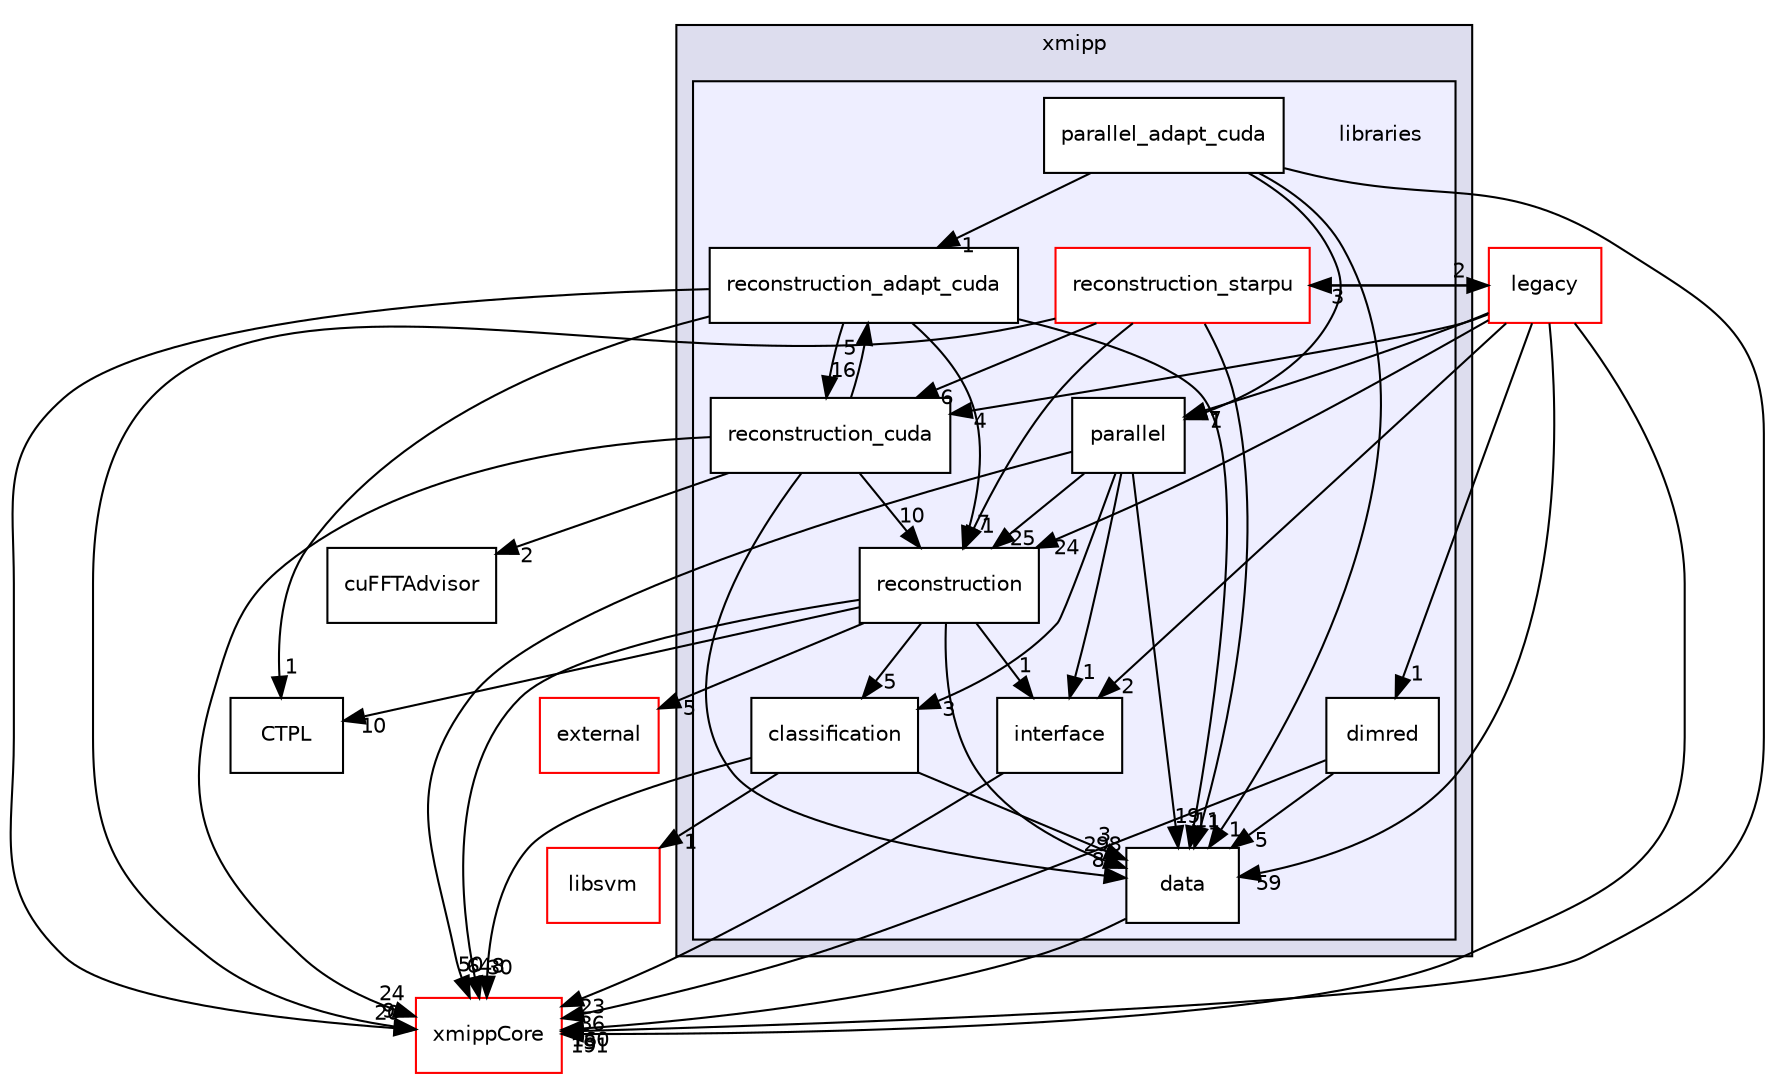 digraph "xmipp/libraries" {
  compound=true
  node [ fontsize="10", fontname="Helvetica"];
  edge [ labelfontsize="10", labelfontname="Helvetica"];
  subgraph clusterdir_5bce755d3f27cf36e7d1a940cfd4182d {
    graph [ bgcolor="#ddddee", pencolor="black", label="xmipp" fontname="Helvetica", fontsize="10", URL="dir_5bce755d3f27cf36e7d1a940cfd4182d.html"]
  subgraph clusterdir_29dba3f3840f20df3b04d1972e99046b {
    graph [ bgcolor="#eeeeff", pencolor="black", label="" URL="dir_29dba3f3840f20df3b04d1972e99046b.html"];
    dir_29dba3f3840f20df3b04d1972e99046b [shape=plaintext label="libraries"];
    dir_95562b3d6d8bfa75d238a2adf460b4f3 [shape=box label="classification" color="black" fillcolor="white" style="filled" URL="dir_95562b3d6d8bfa75d238a2adf460b4f3.html"];
    dir_02b15c2011e26cf58f557fc966b9a0d4 [shape=box label="data" color="black" fillcolor="white" style="filled" URL="dir_02b15c2011e26cf58f557fc966b9a0d4.html"];
    dir_6789bf067fab66211ed3075d811d2417 [shape=box label="dimred" color="black" fillcolor="white" style="filled" URL="dir_6789bf067fab66211ed3075d811d2417.html"];
    dir_5218c976bf92c8785e4f4d411bbf7632 [shape=box label="interface" color="black" fillcolor="white" style="filled" URL="dir_5218c976bf92c8785e4f4d411bbf7632.html"];
    dir_46b3675f3ad7ecb351d1cf152eea4478 [shape=box label="parallel" color="black" fillcolor="white" style="filled" URL="dir_46b3675f3ad7ecb351d1cf152eea4478.html"];
    dir_0a004b1ff196579868965f8c27abcb7b [shape=box label="parallel_adapt_cuda" color="black" fillcolor="white" style="filled" URL="dir_0a004b1ff196579868965f8c27abcb7b.html"];
    dir_28683db7d591bb6aab1650ae2c6e488e [shape=box label="reconstruction" color="black" fillcolor="white" style="filled" URL="dir_28683db7d591bb6aab1650ae2c6e488e.html"];
    dir_a92d463e74dcb5f701e89aef39f8d292 [shape=box label="reconstruction_adapt_cuda" color="black" fillcolor="white" style="filled" URL="dir_a92d463e74dcb5f701e89aef39f8d292.html"];
    dir_24a57299b5841ef541d8250a7552ffe2 [shape=box label="reconstruction_cuda" color="black" fillcolor="white" style="filled" URL="dir_24a57299b5841ef541d8250a7552ffe2.html"];
    dir_6b129a60ca9bd264678b4ace681dc7e5 [shape=box label="reconstruction_starpu" color="red" fillcolor="white" style="filled" URL="dir_6b129a60ca9bd264678b4ace681dc7e5.html"];
  }
  }
  dir_06e155fcbef357b7be77bd7aa81899e6 [shape=box label="cuFFTAdvisor" URL="dir_06e155fcbef357b7be77bd7aa81899e6.html"];
  dir_5ee8c3a986de9cbc18000e453191b32c [shape=box label="legacy" fillcolor="white" style="filled" color="red" URL="dir_5ee8c3a986de9cbc18000e453191b32c.html"];
  dir_bb543fed828418348393767a8630fc17 [shape=box label="external" fillcolor="white" style="filled" color="red" URL="dir_bb543fed828418348393767a8630fc17.html"];
  dir_c08c9061cc7872941f9641f7df432896 [shape=box label="libsvm" fillcolor="white" style="filled" color="red" URL="dir_c08c9061cc7872941f9641f7df432896.html"];
  dir_ce4d0d8fc85c2c70612466225bfce71d [shape=box label="xmippCore" fillcolor="white" style="filled" color="red" URL="dir_ce4d0d8fc85c2c70612466225bfce71d.html"];
  dir_0a0d6a71ee549d3a654215eb2a5f2420 [shape=box label="CTPL" URL="dir_0a0d6a71ee549d3a654215eb2a5f2420.html"];
  dir_02b15c2011e26cf58f557fc966b9a0d4->dir_ce4d0d8fc85c2c70612466225bfce71d [headlabel="160", labeldistance=1.5 headhref="dir_000095_000242.html"];
  dir_6b129a60ca9bd264678b4ace681dc7e5->dir_02b15c2011e26cf58f557fc966b9a0d4 [headlabel="1", labeldistance=1.5 headhref="dir_000313_000095.html"];
  dir_6b129a60ca9bd264678b4ace681dc7e5->dir_24a57299b5841ef541d8250a7552ffe2 [headlabel="6", labeldistance=1.5 headhref="dir_000313_000308.html"];
  dir_6b129a60ca9bd264678b4ace681dc7e5->dir_5ee8c3a986de9cbc18000e453191b32c [headlabel="2", labeldistance=1.5 headhref="dir_000313_000251.html"];
  dir_6b129a60ca9bd264678b4ace681dc7e5->dir_ce4d0d8fc85c2c70612466225bfce71d [headlabel="9", labeldistance=1.5 headhref="dir_000313_000242.html"];
  dir_6b129a60ca9bd264678b4ace681dc7e5->dir_28683db7d591bb6aab1650ae2c6e488e [headlabel="1", labeldistance=1.5 headhref="dir_000313_000077.html"];
  dir_24a57299b5841ef541d8250a7552ffe2->dir_02b15c2011e26cf58f557fc966b9a0d4 [headlabel="8", labeldistance=1.5 headhref="dir_000308_000095.html"];
  dir_24a57299b5841ef541d8250a7552ffe2->dir_06e155fcbef357b7be77bd7aa81899e6 [headlabel="2", labeldistance=1.5 headhref="dir_000308_000001.html"];
  dir_24a57299b5841ef541d8250a7552ffe2->dir_a92d463e74dcb5f701e89aef39f8d292 [headlabel="5", labeldistance=1.5 headhref="dir_000308_000314.html"];
  dir_24a57299b5841ef541d8250a7552ffe2->dir_ce4d0d8fc85c2c70612466225bfce71d [headlabel="24", labeldistance=1.5 headhref="dir_000308_000242.html"];
  dir_24a57299b5841ef541d8250a7552ffe2->dir_28683db7d591bb6aab1650ae2c6e488e [headlabel="10", labeldistance=1.5 headhref="dir_000308_000077.html"];
  dir_5ee8c3a986de9cbc18000e453191b32c->dir_02b15c2011e26cf58f557fc966b9a0d4 [headlabel="59", labeldistance=1.5 headhref="dir_000251_000095.html"];
  dir_5ee8c3a986de9cbc18000e453191b32c->dir_6b129a60ca9bd264678b4ace681dc7e5 [headlabel="3", labeldistance=1.5 headhref="dir_000251_000313.html"];
  dir_5ee8c3a986de9cbc18000e453191b32c->dir_24a57299b5841ef541d8250a7552ffe2 [headlabel="4", labeldistance=1.5 headhref="dir_000251_000308.html"];
  dir_5ee8c3a986de9cbc18000e453191b32c->dir_46b3675f3ad7ecb351d1cf152eea4478 [headlabel="7", labeldistance=1.5 headhref="dir_000251_000138.html"];
  dir_5ee8c3a986de9cbc18000e453191b32c->dir_6789bf067fab66211ed3075d811d2417 [headlabel="1", labeldistance=1.5 headhref="dir_000251_000307.html"];
  dir_5ee8c3a986de9cbc18000e453191b32c->dir_5218c976bf92c8785e4f4d411bbf7632 [headlabel="2", labeldistance=1.5 headhref="dir_000251_000249.html"];
  dir_5ee8c3a986de9cbc18000e453191b32c->dir_ce4d0d8fc85c2c70612466225bfce71d [headlabel="191", labeldistance=1.5 headhref="dir_000251_000242.html"];
  dir_5ee8c3a986de9cbc18000e453191b32c->dir_28683db7d591bb6aab1650ae2c6e488e [headlabel="24", labeldistance=1.5 headhref="dir_000251_000077.html"];
  dir_46b3675f3ad7ecb351d1cf152eea4478->dir_02b15c2011e26cf58f557fc966b9a0d4 [headlabel="19", labeldistance=1.5 headhref="dir_000138_000095.html"];
  dir_46b3675f3ad7ecb351d1cf152eea4478->dir_5218c976bf92c8785e4f4d411bbf7632 [headlabel="1", labeldistance=1.5 headhref="dir_000138_000249.html"];
  dir_46b3675f3ad7ecb351d1cf152eea4478->dir_95562b3d6d8bfa75d238a2adf460b4f3 [headlabel="3", labeldistance=1.5 headhref="dir_000138_000028.html"];
  dir_46b3675f3ad7ecb351d1cf152eea4478->dir_ce4d0d8fc85c2c70612466225bfce71d [headlabel="50", labeldistance=1.5 headhref="dir_000138_000242.html"];
  dir_46b3675f3ad7ecb351d1cf152eea4478->dir_28683db7d591bb6aab1650ae2c6e488e [headlabel="25", labeldistance=1.5 headhref="dir_000138_000077.html"];
  dir_a92d463e74dcb5f701e89aef39f8d292->dir_02b15c2011e26cf58f557fc966b9a0d4 [headlabel="11", labeldistance=1.5 headhref="dir_000314_000095.html"];
  dir_a92d463e74dcb5f701e89aef39f8d292->dir_24a57299b5841ef541d8250a7552ffe2 [headlabel="16", labeldistance=1.5 headhref="dir_000314_000308.html"];
  dir_a92d463e74dcb5f701e89aef39f8d292->dir_ce4d0d8fc85c2c70612466225bfce71d [headlabel="20", labeldistance=1.5 headhref="dir_000314_000242.html"];
  dir_a92d463e74dcb5f701e89aef39f8d292->dir_28683db7d591bb6aab1650ae2c6e488e [headlabel="7", labeldistance=1.5 headhref="dir_000314_000077.html"];
  dir_a92d463e74dcb5f701e89aef39f8d292->dir_0a0d6a71ee549d3a654215eb2a5f2420 [headlabel="1", labeldistance=1.5 headhref="dir_000314_000000.html"];
  dir_6789bf067fab66211ed3075d811d2417->dir_02b15c2011e26cf58f557fc966b9a0d4 [headlabel="5", labeldistance=1.5 headhref="dir_000307_000095.html"];
  dir_6789bf067fab66211ed3075d811d2417->dir_ce4d0d8fc85c2c70612466225bfce71d [headlabel="36", labeldistance=1.5 headhref="dir_000307_000242.html"];
  dir_5218c976bf92c8785e4f4d411bbf7632->dir_ce4d0d8fc85c2c70612466225bfce71d [headlabel="23", labeldistance=1.5 headhref="dir_000249_000242.html"];
  dir_95562b3d6d8bfa75d238a2adf460b4f3->dir_02b15c2011e26cf58f557fc966b9a0d4 [headlabel="3", labeldistance=1.5 headhref="dir_000028_000095.html"];
  dir_95562b3d6d8bfa75d238a2adf460b4f3->dir_c08c9061cc7872941f9641f7df432896 [headlabel="1", labeldistance=1.5 headhref="dir_000028_000021.html"];
  dir_95562b3d6d8bfa75d238a2adf460b4f3->dir_ce4d0d8fc85c2c70612466225bfce71d [headlabel="30", labeldistance=1.5 headhref="dir_000028_000242.html"];
  dir_28683db7d591bb6aab1650ae2c6e488e->dir_02b15c2011e26cf58f557fc966b9a0d4 [headlabel="298", labeldistance=1.5 headhref="dir_000077_000095.html"];
  dir_28683db7d591bb6aab1650ae2c6e488e->dir_bb543fed828418348393767a8630fc17 [headlabel="5", labeldistance=1.5 headhref="dir_000077_000245.html"];
  dir_28683db7d591bb6aab1650ae2c6e488e->dir_5218c976bf92c8785e4f4d411bbf7632 [headlabel="1", labeldistance=1.5 headhref="dir_000077_000249.html"];
  dir_28683db7d591bb6aab1650ae2c6e488e->dir_95562b3d6d8bfa75d238a2adf460b4f3 [headlabel="5", labeldistance=1.5 headhref="dir_000077_000028.html"];
  dir_28683db7d591bb6aab1650ae2c6e488e->dir_ce4d0d8fc85c2c70612466225bfce71d [headlabel="648", labeldistance=1.5 headhref="dir_000077_000242.html"];
  dir_28683db7d591bb6aab1650ae2c6e488e->dir_0a0d6a71ee549d3a654215eb2a5f2420 [headlabel="10", labeldistance=1.5 headhref="dir_000077_000000.html"];
  dir_0a004b1ff196579868965f8c27abcb7b->dir_02b15c2011e26cf58f557fc966b9a0d4 [headlabel="1", labeldistance=1.5 headhref="dir_000312_000095.html"];
  dir_0a004b1ff196579868965f8c27abcb7b->dir_46b3675f3ad7ecb351d1cf152eea4478 [headlabel="1", labeldistance=1.5 headhref="dir_000312_000138.html"];
  dir_0a004b1ff196579868965f8c27abcb7b->dir_a92d463e74dcb5f701e89aef39f8d292 [headlabel="1", labeldistance=1.5 headhref="dir_000312_000314.html"];
  dir_0a004b1ff196579868965f8c27abcb7b->dir_ce4d0d8fc85c2c70612466225bfce71d [headlabel="3", labeldistance=1.5 headhref="dir_000312_000242.html"];
}
